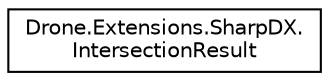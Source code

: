 digraph "Graphical Class Hierarchy"
{
  edge [fontname="Helvetica",fontsize="10",labelfontname="Helvetica",labelfontsize="10"];
  node [fontname="Helvetica",fontsize="10",shape=record];
  rankdir="LR";
  Node1 [label="Drone.Extensions.SharpDX.\lIntersectionResult",height=0.2,width=0.4,color="black", fillcolor="white", style="filled",URL="$d9/d9d/struct_drone_1_1_extensions_1_1_sharp_d_x_1_1_intersection_result.html",tooltip="Holds info for the Vector2Extensions.Intersection method. "];
}
